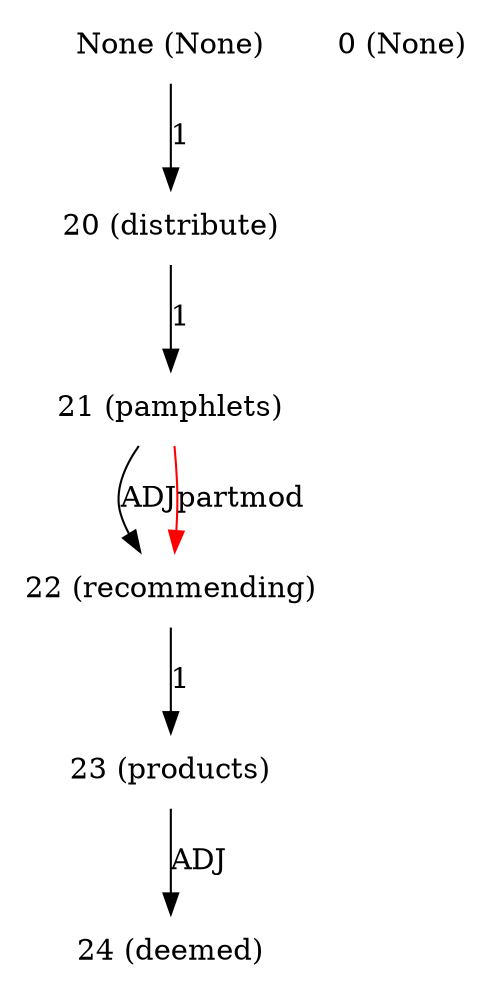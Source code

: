 digraph G{
edge [dir=forward]
node [shape=plaintext]

None [label="None (None)"]
None -> 20 [label="1"]
0 [label="0 (None)"]
20 [label="20 (distribute)"]
20 -> 21 [label="1"]
21 [label="21 (pamphlets)"]
21 -> 22 [label="ADJ"]
22 [label="22 (recommending)"]
22 -> 23 [label="1"]
21 -> 22 [label="partmod", color="red"]
23 [label="23 (products)"]
23 -> 24 [label="ADJ"]
24 [label="24 (deemed)"]
}
